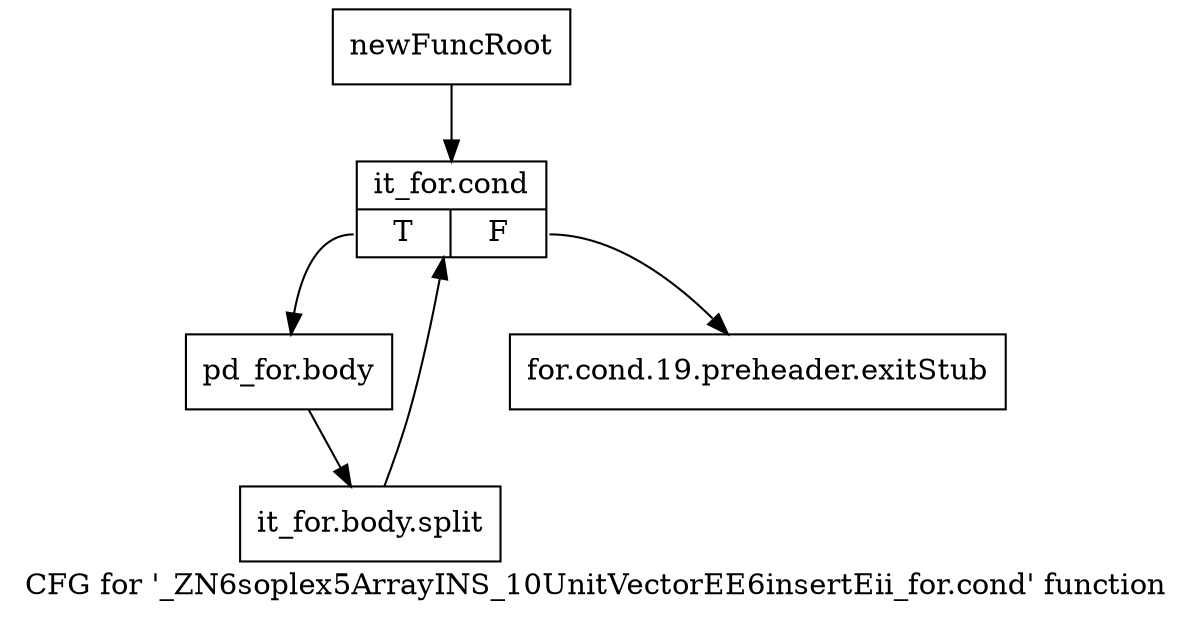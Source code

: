 digraph "CFG for '_ZN6soplex5ArrayINS_10UnitVectorEE6insertEii_for.cond' function" {
	label="CFG for '_ZN6soplex5ArrayINS_10UnitVectorEE6insertEii_for.cond' function";

	Node0x2d580d0 [shape=record,label="{newFuncRoot}"];
	Node0x2d580d0 -> Node0x2d58170;
	Node0x2d58120 [shape=record,label="{for.cond.19.preheader.exitStub}"];
	Node0x2d58170 [shape=record,label="{it_for.cond|{<s0>T|<s1>F}}"];
	Node0x2d58170:s0 -> Node0x2d581c0;
	Node0x2d58170:s1 -> Node0x2d58120;
	Node0x2d581c0 [shape=record,label="{pd_for.body}"];
	Node0x2d581c0 -> Node0x345ff60;
	Node0x345ff60 [shape=record,label="{it_for.body.split}"];
	Node0x345ff60 -> Node0x2d58170;
}
